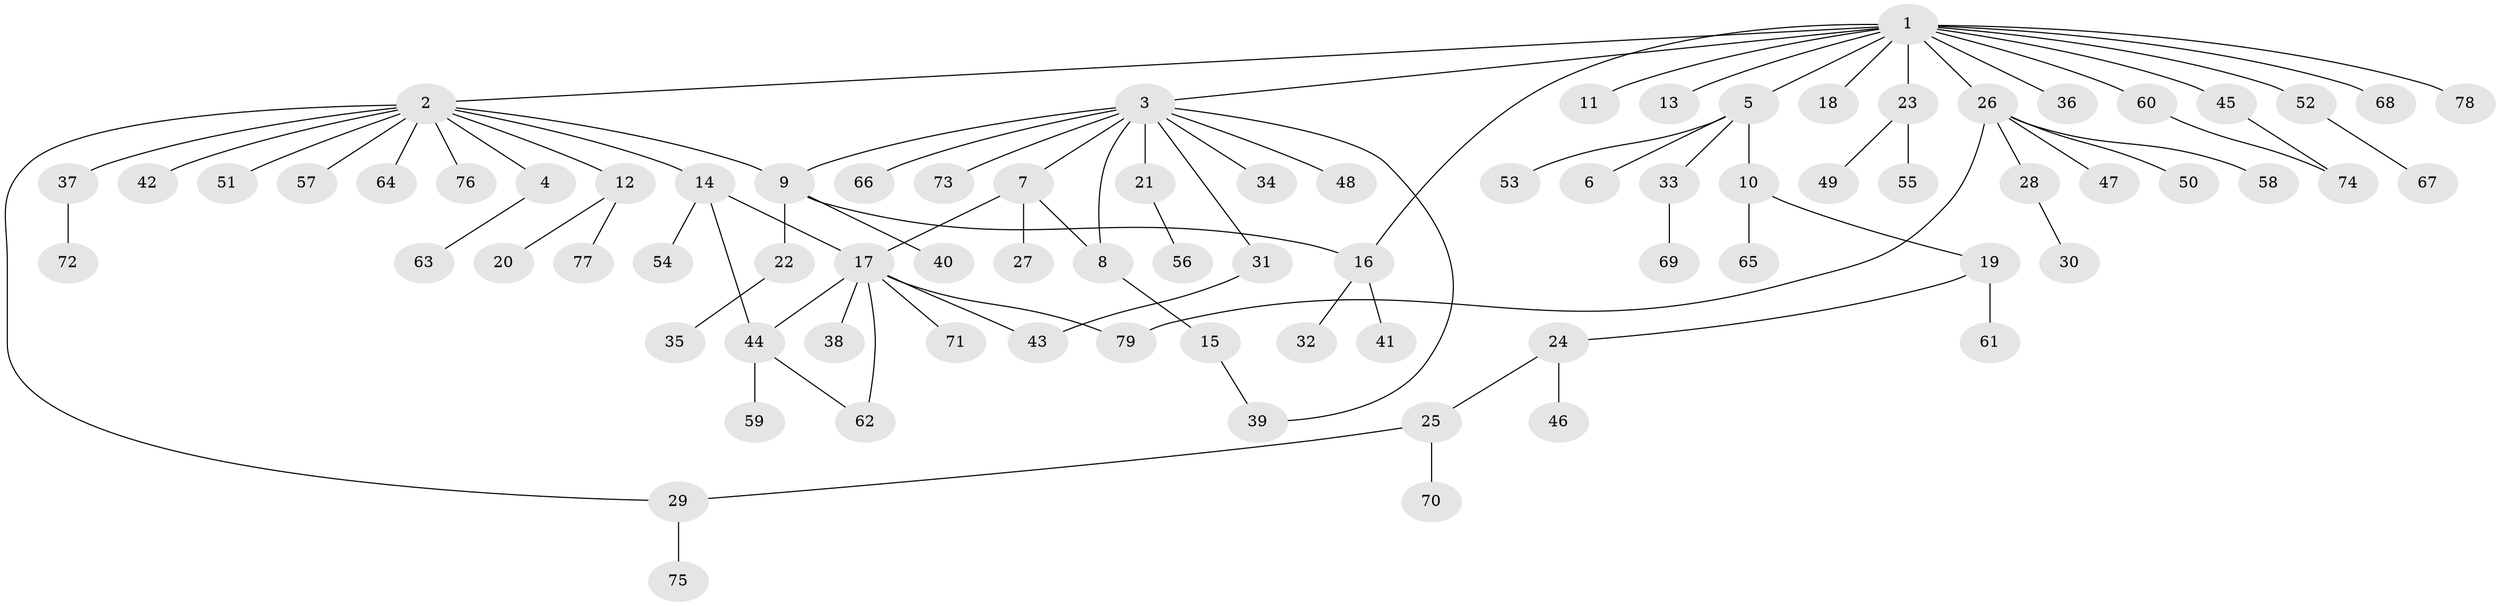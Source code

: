 // coarse degree distribution, {13: 0.02040816326530612, 11: 0.02040816326530612, 9: 0.02040816326530612, 1: 0.5510204081632653, 4: 0.04081632653061224, 3: 0.08163265306122448, 2: 0.22448979591836735, 7: 0.02040816326530612, 5: 0.02040816326530612}
// Generated by graph-tools (version 1.1) at 2025/50/03/04/25 22:50:22]
// undirected, 79 vertices, 89 edges
graph export_dot {
  node [color=gray90,style=filled];
  1;
  2;
  3;
  4;
  5;
  6;
  7;
  8;
  9;
  10;
  11;
  12;
  13;
  14;
  15;
  16;
  17;
  18;
  19;
  20;
  21;
  22;
  23;
  24;
  25;
  26;
  27;
  28;
  29;
  30;
  31;
  32;
  33;
  34;
  35;
  36;
  37;
  38;
  39;
  40;
  41;
  42;
  43;
  44;
  45;
  46;
  47;
  48;
  49;
  50;
  51;
  52;
  53;
  54;
  55;
  56;
  57;
  58;
  59;
  60;
  61;
  62;
  63;
  64;
  65;
  66;
  67;
  68;
  69;
  70;
  71;
  72;
  73;
  74;
  75;
  76;
  77;
  78;
  79;
  1 -- 2;
  1 -- 3;
  1 -- 5;
  1 -- 11;
  1 -- 13;
  1 -- 16;
  1 -- 18;
  1 -- 23;
  1 -- 26;
  1 -- 36;
  1 -- 45;
  1 -- 52;
  1 -- 60;
  1 -- 68;
  1 -- 78;
  2 -- 4;
  2 -- 9;
  2 -- 12;
  2 -- 14;
  2 -- 29;
  2 -- 37;
  2 -- 42;
  2 -- 51;
  2 -- 57;
  2 -- 64;
  2 -- 76;
  3 -- 7;
  3 -- 8;
  3 -- 9;
  3 -- 21;
  3 -- 31;
  3 -- 34;
  3 -- 39;
  3 -- 48;
  3 -- 66;
  3 -- 73;
  4 -- 63;
  5 -- 6;
  5 -- 10;
  5 -- 33;
  5 -- 53;
  7 -- 8;
  7 -- 17;
  7 -- 27;
  8 -- 15;
  9 -- 16;
  9 -- 22;
  9 -- 40;
  10 -- 19;
  10 -- 65;
  12 -- 20;
  12 -- 77;
  14 -- 17;
  14 -- 44;
  14 -- 54;
  15 -- 39;
  16 -- 32;
  16 -- 41;
  17 -- 38;
  17 -- 43;
  17 -- 44;
  17 -- 62;
  17 -- 71;
  17 -- 79;
  19 -- 24;
  19 -- 61;
  21 -- 56;
  22 -- 35;
  23 -- 49;
  23 -- 55;
  24 -- 25;
  24 -- 46;
  25 -- 29;
  25 -- 70;
  26 -- 28;
  26 -- 47;
  26 -- 50;
  26 -- 58;
  26 -- 79;
  28 -- 30;
  29 -- 75;
  31 -- 43;
  33 -- 69;
  37 -- 72;
  44 -- 59;
  44 -- 62;
  45 -- 74;
  52 -- 67;
  60 -- 74;
}
